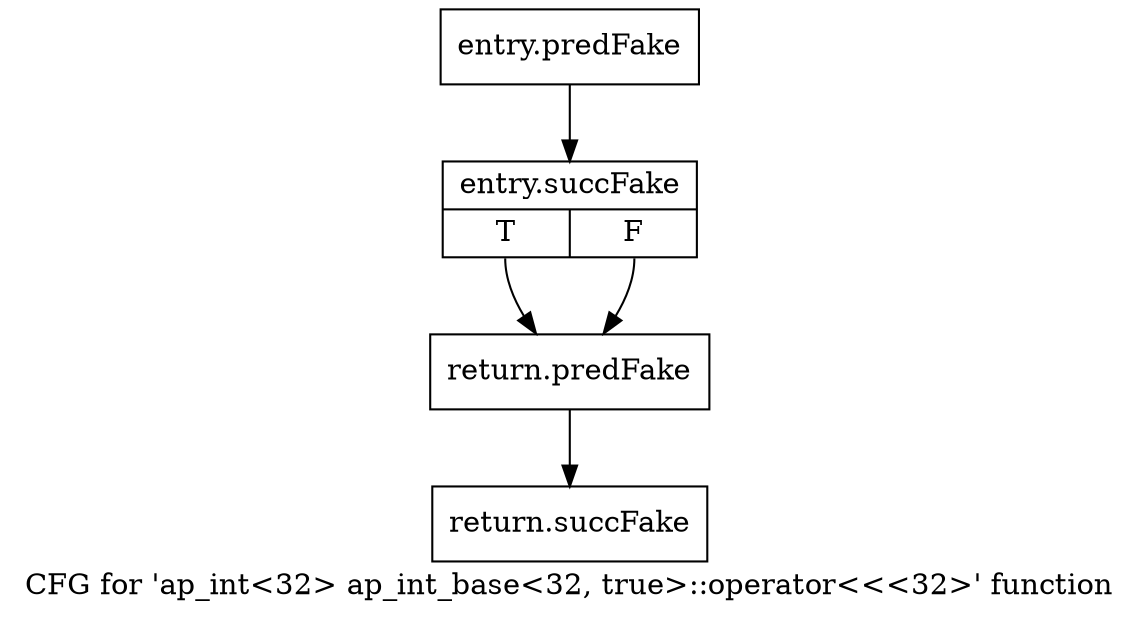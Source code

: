 digraph "CFG for 'ap_int\<32\> ap_int_base\<32, true\>::operator\<\<\<32\>' function" {
	label="CFG for 'ap_int\<32\> ap_int_base\<32, true\>::operator\<\<\<32\>' function";

	Node0x58680b0 [shape=record,filename="",linenumber="",label="{entry.predFake}"];
	Node0x58680b0 -> Node0x5ab5a10[ callList="" memoryops="" filename="/home/omerfaruk/tools/Xilinx/Vitis_HLS/2023.2/include/etc/ap_int_base.h" execusionnum="0"];
	Node0x5ab5a10 [shape=record,filename="/home/omerfaruk/tools/Xilinx/Vitis_HLS/2023.2/include/etc/ap_int_base.h",linenumber="916",label="{entry.succFake|{<s0>T|<s1>F}}"];
	Node0x5ab5a10:s0 -> Node0x5868de0[ callList="" memoryops="" filename="/home/omerfaruk/tools/Xilinx/Vitis_HLS/2023.2/include/etc/ap_int_base.h" execusionnum="0"];
	Node0x5ab5a10:s1 -> Node0x5868de0[ callList="" memoryops="" filename="/home/omerfaruk/tools/Xilinx/Vitis_HLS/2023.2/include/etc/ap_int_base.h" execusionnum="0"];
	Node0x5868de0 [shape=record,filename="/home/omerfaruk/tools/Xilinx/Vitis_HLS/2023.2/include/etc/ap_int_base.h",linenumber="921",label="{return.predFake}"];
	Node0x5868de0 -> Node0x5ab4a80[ callList="" memoryops="" filename="/home/omerfaruk/tools/Xilinx/Vitis_HLS/2023.2/include/etc/ap_int_base.h" execusionnum="0"];
	Node0x5ab4a80 [shape=record,filename="/home/omerfaruk/tools/Xilinx/Vitis_HLS/2023.2/include/etc/ap_int_base.h",linenumber="921",label="{return.succFake}"];
}
